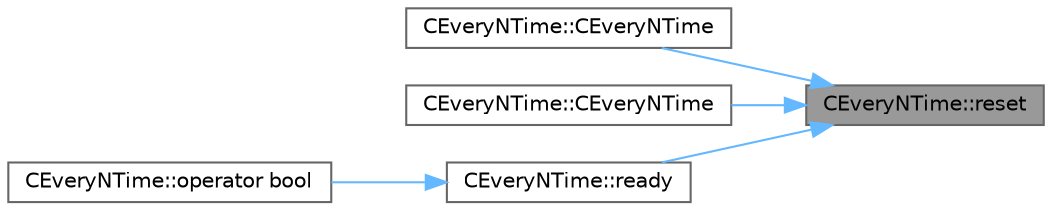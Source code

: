 digraph "CEveryNTime::reset"
{
 // LATEX_PDF_SIZE
  bgcolor="transparent";
  edge [fontname=Helvetica,fontsize=10,labelfontname=Helvetica,labelfontsize=10];
  node [fontname=Helvetica,fontsize=10,shape=box,height=0.2,width=0.4];
  rankdir="RL";
  Node1 [id="Node000001",label="CEveryNTime::reset",height=0.2,width=0.4,color="gray40", fillcolor="grey60", style="filled", fontcolor="black",tooltip="Reset the timestamp to the current time."];
  Node1 -> Node2 [id="edge1_Node000001_Node000002",dir="back",color="steelblue1",style="solid",tooltip=" "];
  Node2 [id="Node000002",label="CEveryNTime::CEveryNTime",height=0.2,width=0.4,color="grey40", fillcolor="white", style="filled",URL="$d5/df2/group___timekeeping.html#a8842463241cb9579949cb34c724e6d65",tooltip="Default constructor."];
  Node1 -> Node3 [id="edge2_Node000001_Node000003",dir="back",color="steelblue1",style="solid",tooltip=" "];
  Node3 [id="Node000003",label="CEveryNTime::CEveryNTime",height=0.2,width=0.4,color="grey40", fillcolor="white", style="filled",URL="$d5/df2/group___timekeeping.html#a645cdb84da00f4669e1cf22ce86a04ac",tooltip="Constructor."];
  Node1 -> Node4 [id="edge3_Node000001_Node000004",dir="back",color="steelblue1",style="solid",tooltip=" "];
  Node4 [id="Node000004",label="CEveryNTime::ready",height=0.2,width=0.4,color="grey40", fillcolor="white", style="filled",URL="$d5/df2/group___timekeeping.html#ad248eee37ab69d2f0d27f6cb5a909b32",tooltip="Check if the time interval has elapsed."];
  Node4 -> Node5 [id="edge4_Node000004_Node000005",dir="back",color="steelblue1",style="solid",tooltip=" "];
  Node5 [id="Node000005",label="CEveryNTime::operator bool",height=0.2,width=0.4,color="grey40", fillcolor="white", style="filled",URL="$d5/df2/group___timekeeping.html#a6895b6156f44263f53a386c2f83e3a02",tooltip="Check if the time interval has elapsed."];
}
